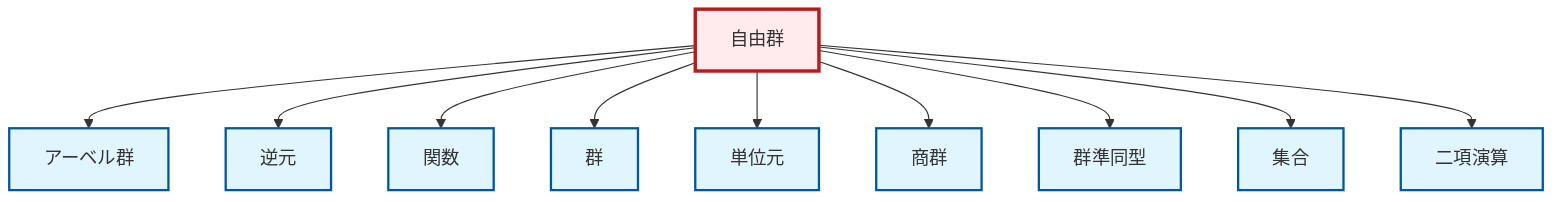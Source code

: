 graph TD
    classDef definition fill:#e1f5fe,stroke:#01579b,stroke-width:2px
    classDef theorem fill:#f3e5f5,stroke:#4a148c,stroke-width:2px
    classDef axiom fill:#fff3e0,stroke:#e65100,stroke-width:2px
    classDef example fill:#e8f5e9,stroke:#1b5e20,stroke-width:2px
    classDef current fill:#ffebee,stroke:#b71c1c,stroke-width:3px
    def-function["関数"]:::definition
    def-identity-element["単位元"]:::definition
    def-abelian-group["アーベル群"]:::definition
    def-homomorphism["群準同型"]:::definition
    def-binary-operation["二項演算"]:::definition
    def-set["集合"]:::definition
    def-inverse-element["逆元"]:::definition
    def-free-group["自由群"]:::definition
    def-group["群"]:::definition
    def-quotient-group["商群"]:::definition
    def-free-group --> def-abelian-group
    def-free-group --> def-inverse-element
    def-free-group --> def-function
    def-free-group --> def-group
    def-free-group --> def-identity-element
    def-free-group --> def-quotient-group
    def-free-group --> def-homomorphism
    def-free-group --> def-set
    def-free-group --> def-binary-operation
    class def-free-group current